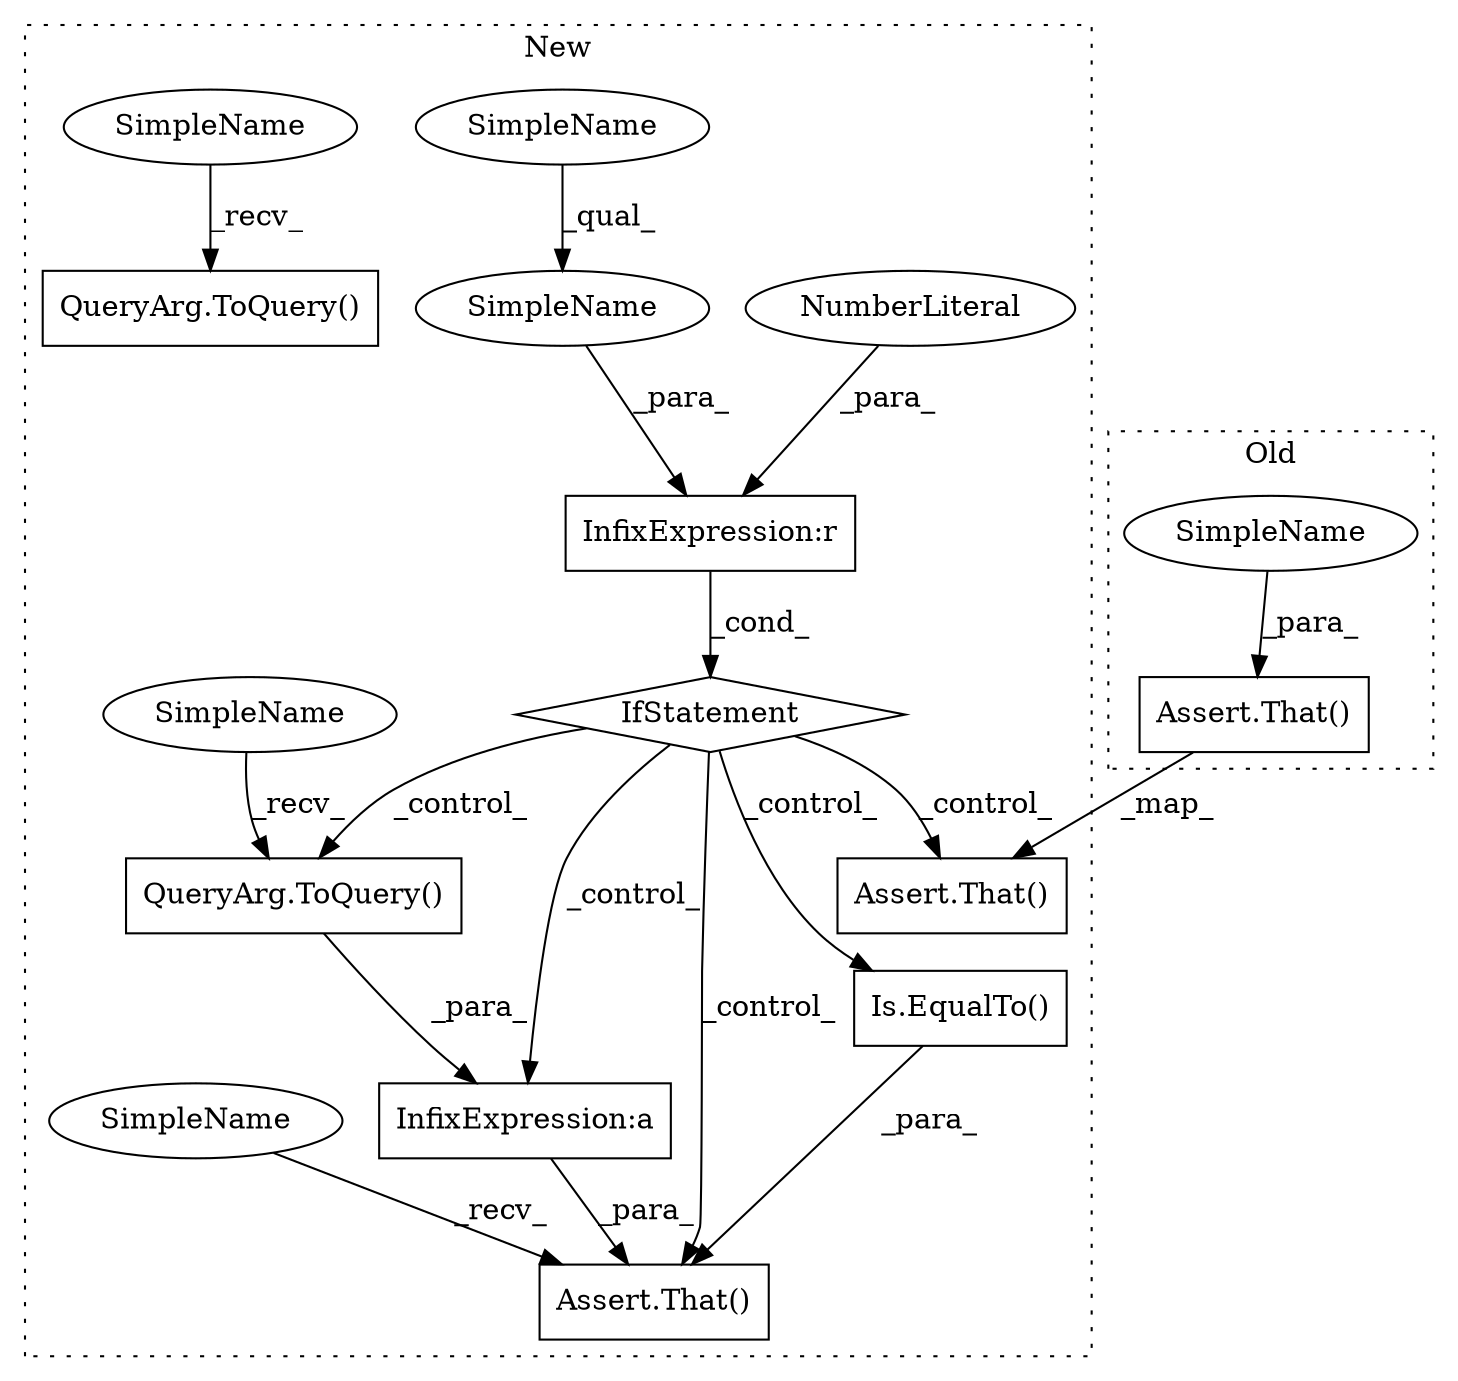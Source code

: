 digraph G {
subgraph cluster0 {
1 [label="Assert.That()" a="32" s="10929,10958" l="5,1" shape="box"];
8 [label="SimpleName" a="42" s="10934" l="9" shape="ellipse"];
label = "Old";
style="dotted";
}
subgraph cluster1 {
2 [label="Assert.That()" a="32" s="13803,13888" l="5,1" shape="box"];
3 [label="InfixExpression:r" a="27" s="13696" l="4" shape="box"];
4 [label="NumberLiteral" a="34" s="13700" l="1" shape="ellipse"];
5 [label="IfStatement" a="25" s="13677,13701" l="9,2" shape="diamond"];
6 [label="QueryArg.ToQuery()" a="32" s="14136" l="9" shape="box"];
7 [label="SimpleName" a="42" s="13686" l="10" shape="ellipse"];
9 [label="InfixExpression:a" a="27" s="14145" l="-13" shape="box"];
10 [label="Assert.That()" a="32" s="14127,14203" l="5,1" shape="box"];
11 [label="Is.EqualTo()" a="32" s="14193,14202" l="8,1" shape="box"];
12 [label="QueryArg.ToQuery()" a="32" s="13590" l="9" shape="box"];
13 [label="SimpleName" a="42" s="13686" l="4" shape="ellipse"];
14 [label="SimpleName" a="42" s="14132" l="3" shape="ellipse"];
15 [label="SimpleName" a="42" s="13586" l="3" shape="ellipse"];
16 [label="SimpleName" a="42" s="14120" l="6" shape="ellipse"];
label = "New";
style="dotted";
}
1 -> 2 [label="_map_"];
3 -> 5 [label="_cond_"];
4 -> 3 [label="_para_"];
5 -> 9 [label="_control_"];
5 -> 6 [label="_control_"];
5 -> 11 [label="_control_"];
5 -> 2 [label="_control_"];
5 -> 10 [label="_control_"];
6 -> 9 [label="_para_"];
7 -> 3 [label="_para_"];
8 -> 1 [label="_para_"];
9 -> 10 [label="_para_"];
11 -> 10 [label="_para_"];
13 -> 7 [label="_qual_"];
14 -> 6 [label="_recv_"];
15 -> 12 [label="_recv_"];
16 -> 10 [label="_recv_"];
}